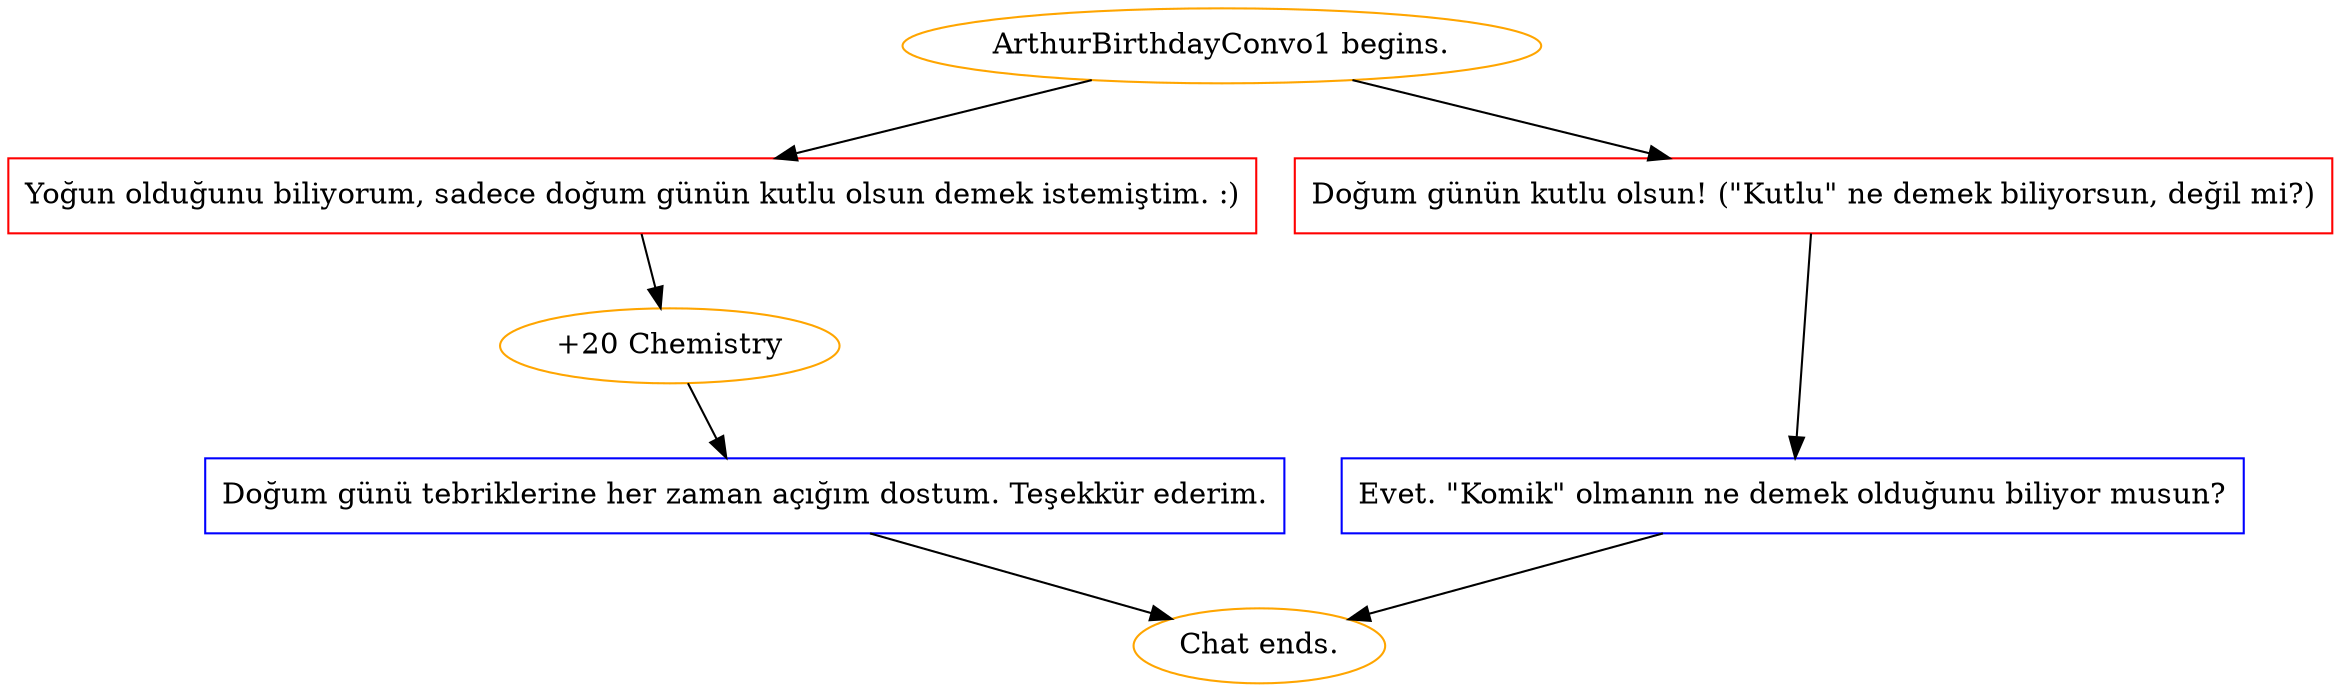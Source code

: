 digraph {
	"ArthurBirthdayConvo1 begins." [color=orange];
		"ArthurBirthdayConvo1 begins." -> j552346981;
		"ArthurBirthdayConvo1 begins." -> j3422782895;
	j552346981 [label="Yoğun olduğunu biliyorum, sadece doğum günün kutlu olsun demek istemiştim. :)",shape=box,color=red];
		j552346981 -> j2279088360;
	j3422782895 [label="Doğum günün kutlu olsun! (\"Kutlu\" ne demek biliyorsun, değil mi?)",shape=box,color=red];
		j3422782895 -> j1973388303;
	j2279088360 [label="+20 Chemistry",color=orange];
		j2279088360 -> j2437557374;
	j1973388303 [label="Evet. \"Komik\" olmanın ne demek olduğunu biliyor musun?",shape=box,color=blue];
		j1973388303 -> "Chat ends.";
	j2437557374 [label="Doğum günü tebriklerine her zaman açığım dostum. Teşekkür ederim.",shape=box,color=blue];
		j2437557374 -> "Chat ends.";
	"Chat ends." [color=orange];
}